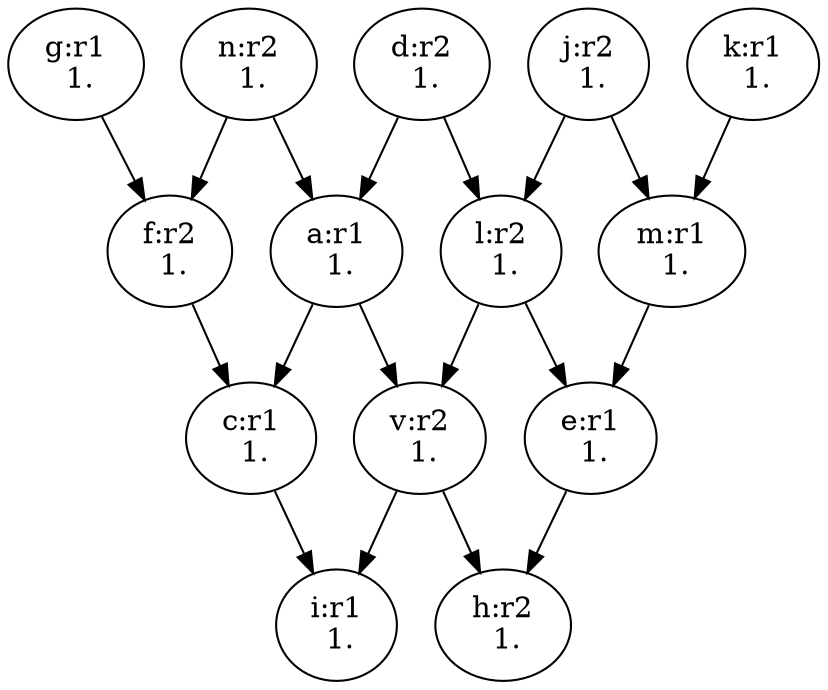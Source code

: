 digraph G {
  a [label="a:r1
 1.", ];
  v [label="v:r2
 1.", ];
  c [label="c:r1
 1.", ];
  d [label="d:r2
 1.", ];
  e [label="e:r1
 1.", ];
  f [label="f:r2
 1.", ];
  i [label="i:r1
 1.", ];
  h [label="h:r2
 1.", ];
  g [label="g:r1
 1.", ];
  j [label="j:r2
 1.", ];
  m [label="m:r1
 1.", ];
  n [label="n:r2
 1.", ];
  k [label="k:r1
 1.", ];
  l [label="l:r2
 1.", ];
  
  
  a -> v;
  a -> c;
  v -> i;
  v -> h;
  c -> i;
  d -> a;
  d -> l;
  e -> h;
  f -> c;
  g -> f;
  j -> m;
  j -> l;
  m -> e;
  n -> a;
  n -> f;
  k -> m;
  l -> v;
  l -> e;
  
  }